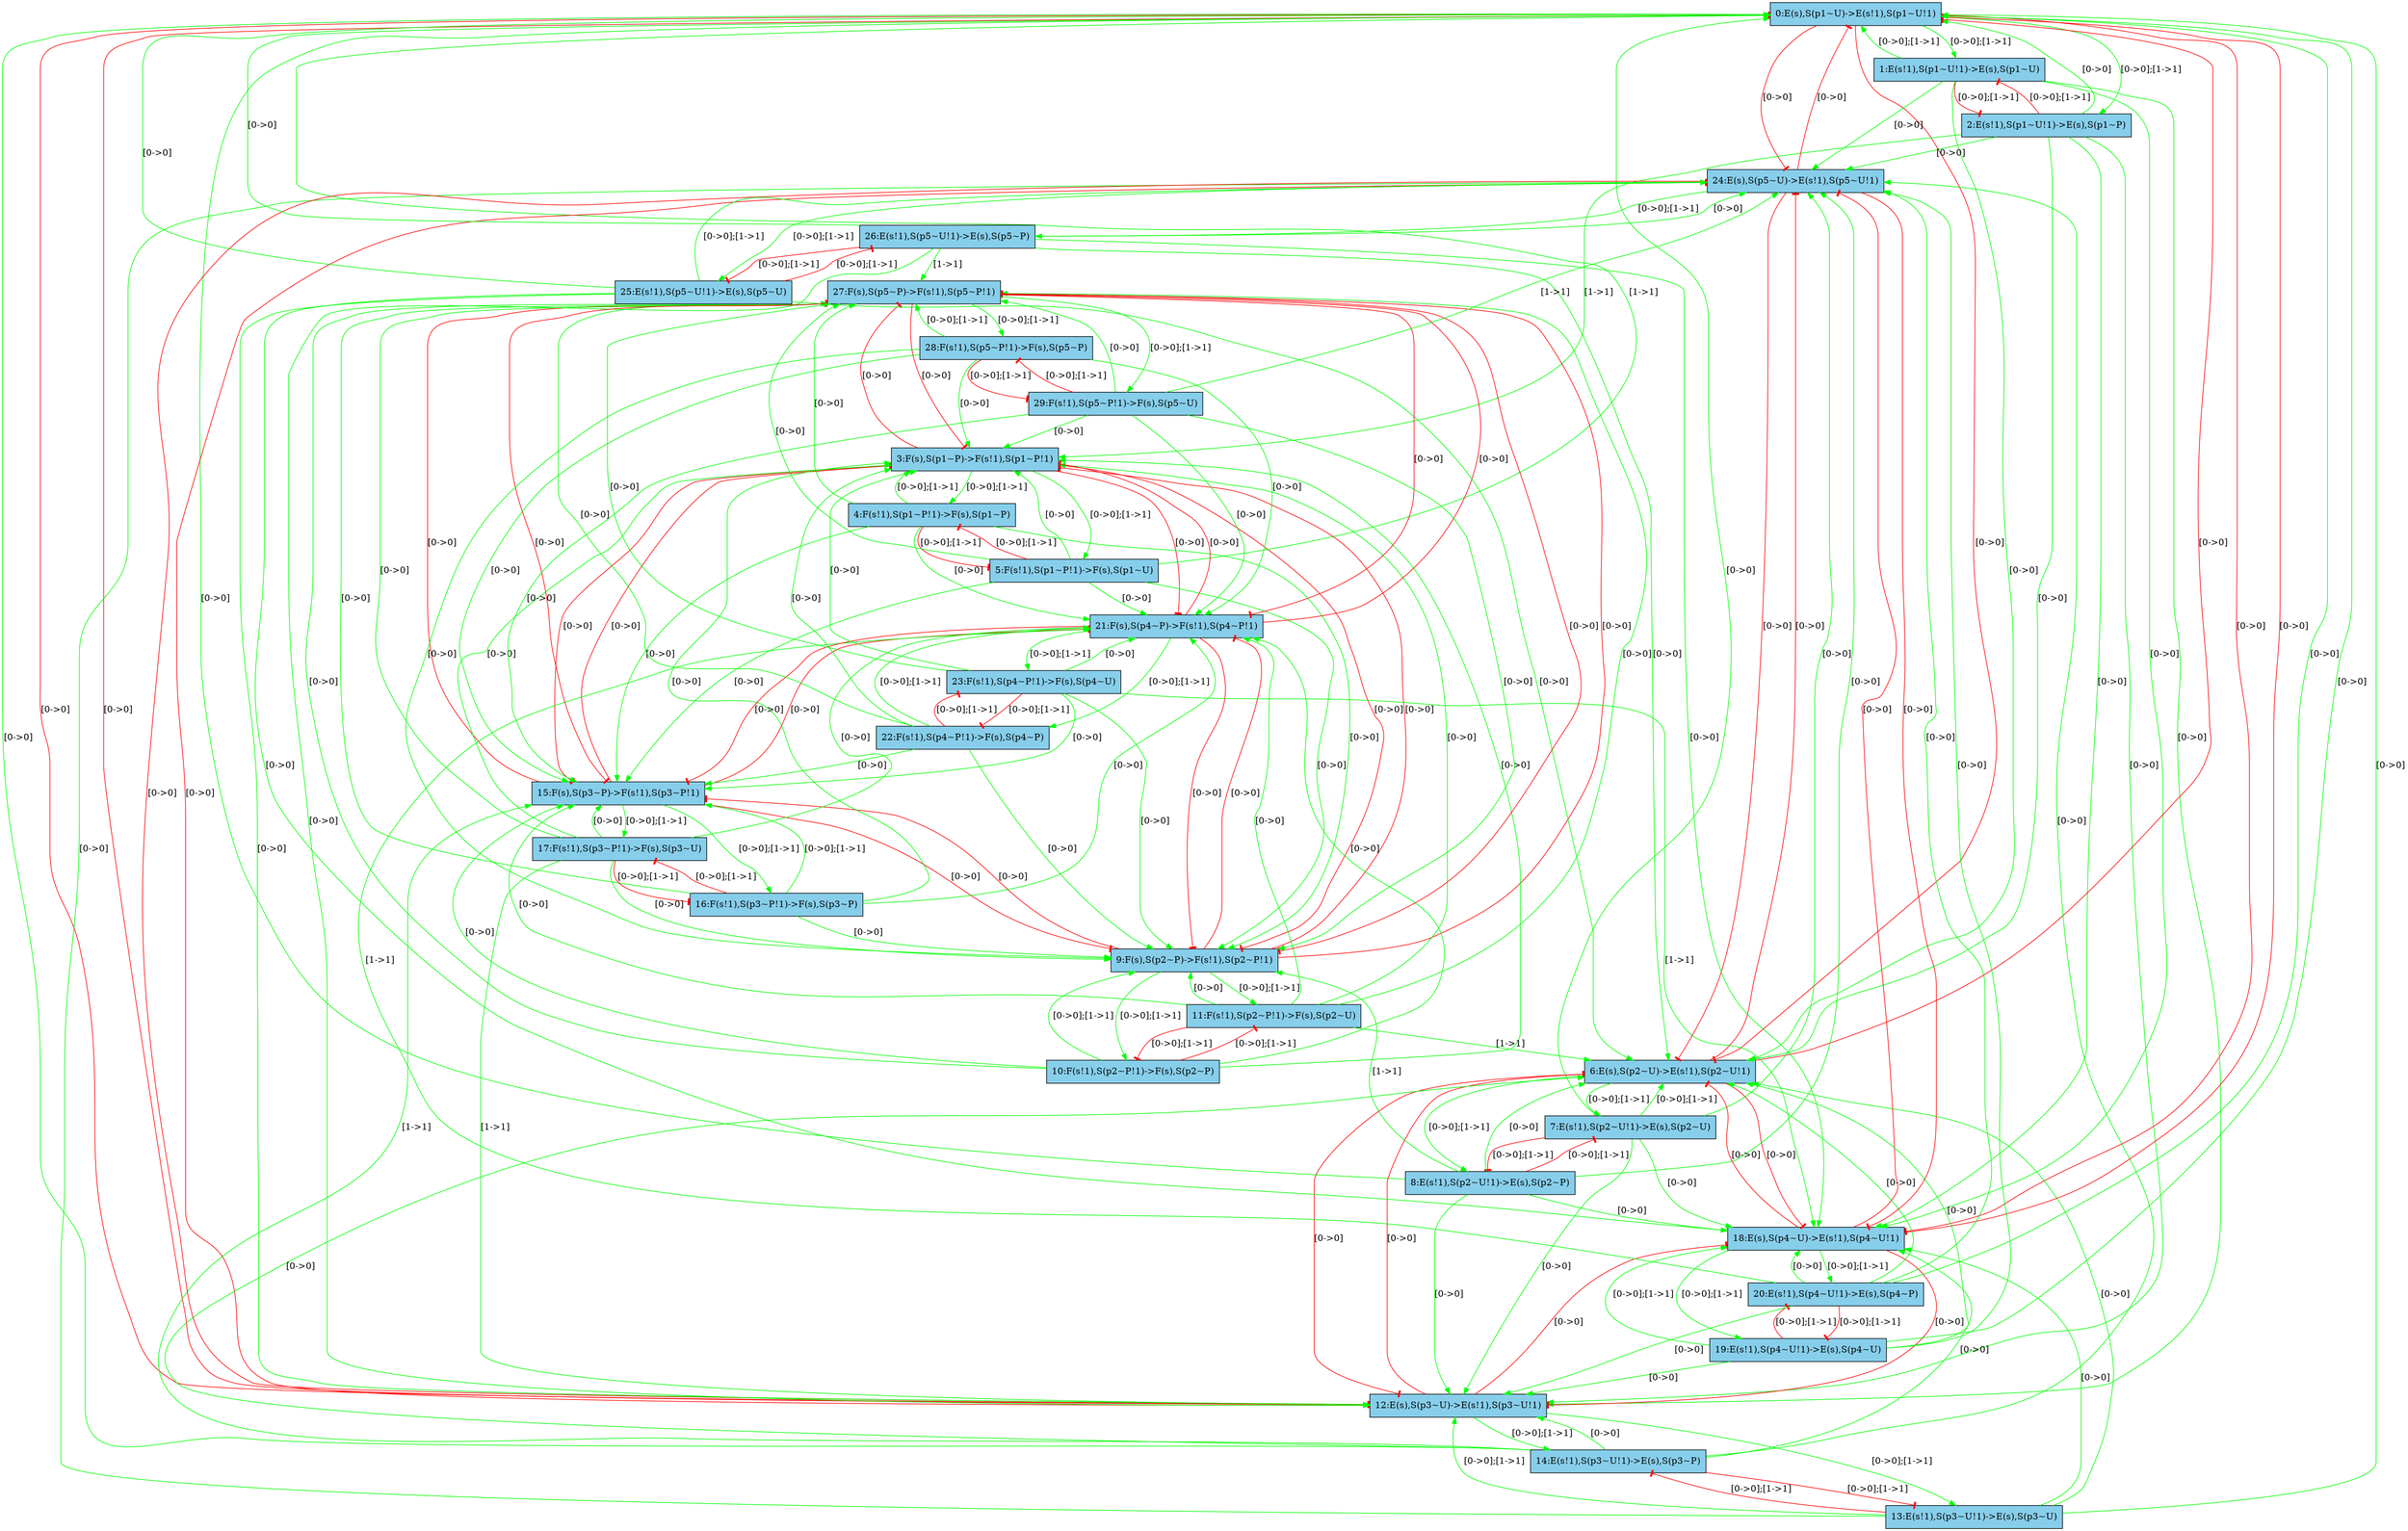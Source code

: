 #This file has been computed by KaSa: a Static Analyzer for Kappa (Kappa Static Analyzer (DomainBased-3008-gb2a8e1a))
#Download sources/binaries at https://github.com/Kappa-Dev/KaSim
#
#Analysis launched at 2017/04/25 14:13:33 (GMT+2) on wf173.di.ens.fr
#Command line is: KaSa e5.ka --compute-symmetries
#
#This file contains the description of the influence map in dot.
#Please use graphviz (http://www.graphviz.org) or OmniGraffle to export it to a PDF
#
digraph G{
"0:E(s),S(p1~U)->E(s!1),S(p1~U!1)" [shape="box" fillcolor="#87ceeb" style=filled];
"1:E(s!1),S(p1~U!1)->E(s),S(p1~U)" [shape="box" fillcolor="#87ceeb" style=filled];
"2:E(s!1),S(p1~U!1)->E(s),S(p1~P)" [shape="box" fillcolor="#87ceeb" style=filled];
"3:F(s),S(p1~P)->F(s!1),S(p1~P!1)" [shape="box" fillcolor="#87ceeb" style=filled];
"4:F(s!1),S(p1~P!1)->F(s),S(p1~P)" [shape="box" fillcolor="#87ceeb" style=filled];
"5:F(s!1),S(p1~P!1)->F(s),S(p1~U)" [shape="box" fillcolor="#87ceeb" style=filled];
"6:E(s),S(p2~U)->E(s!1),S(p2~U!1)" [shape="box" fillcolor="#87ceeb" style=filled];
"7:E(s!1),S(p2~U!1)->E(s),S(p2~U)" [shape="box" fillcolor="#87ceeb" style=filled];
"8:E(s!1),S(p2~U!1)->E(s),S(p2~P)" [shape="box" fillcolor="#87ceeb" style=filled];
"9:F(s),S(p2~P)->F(s!1),S(p2~P!1)" [shape="box" fillcolor="#87ceeb" style=filled];
"10:F(s!1),S(p2~P!1)->F(s),S(p2~P)" [shape="box" fillcolor="#87ceeb" style=filled];
"11:F(s!1),S(p2~P!1)->F(s),S(p2~U)" [shape="box" fillcolor="#87ceeb" style=filled];
"12:E(s),S(p3~U)->E(s!1),S(p3~U!1)" [shape="box" fillcolor="#87ceeb" style=filled];
"13:E(s!1),S(p3~U!1)->E(s),S(p3~U)" [shape="box" fillcolor="#87ceeb" style=filled];
"14:E(s!1),S(p3~U!1)->E(s),S(p3~P)" [shape="box" fillcolor="#87ceeb" style=filled];
"15:F(s),S(p3~P)->F(s!1),S(p3~P!1)" [shape="box" fillcolor="#87ceeb" style=filled];
"16:F(s!1),S(p3~P!1)->F(s),S(p3~P)" [shape="box" fillcolor="#87ceeb" style=filled];
"17:F(s!1),S(p3~P!1)->F(s),S(p3~U)" [shape="box" fillcolor="#87ceeb" style=filled];
"18:E(s),S(p4~U)->E(s!1),S(p4~U!1)" [shape="box" fillcolor="#87ceeb" style=filled];
"19:E(s!1),S(p4~U!1)->E(s),S(p4~U)" [shape="box" fillcolor="#87ceeb" style=filled];
"20:E(s!1),S(p4~U!1)->E(s),S(p4~P)" [shape="box" fillcolor="#87ceeb" style=filled];
"21:F(s),S(p4~P)->F(s!1),S(p4~P!1)" [shape="box" fillcolor="#87ceeb" style=filled];
"22:F(s!1),S(p4~P!1)->F(s),S(p4~P)" [shape="box" fillcolor="#87ceeb" style=filled];
"23:F(s!1),S(p4~P!1)->F(s),S(p4~U)" [shape="box" fillcolor="#87ceeb" style=filled];
"24:E(s),S(p5~U)->E(s!1),S(p5~U!1)" [shape="box" fillcolor="#87ceeb" style=filled];
"25:E(s!1),S(p5~U!1)->E(s),S(p5~U)" [shape="box" fillcolor="#87ceeb" style=filled];
"26:E(s!1),S(p5~U!1)->E(s),S(p5~P)" [shape="box" fillcolor="#87ceeb" style=filled];
"27:F(s),S(p5~P)->F(s!1),S(p5~P!1)" [shape="box" fillcolor="#87ceeb" style=filled];
"28:F(s!1),S(p5~P!1)->F(s),S(p5~P)" [shape="box" fillcolor="#87ceeb" style=filled];
"29:F(s!1),S(p5~P!1)->F(s),S(p5~U)" [shape="box" fillcolor="#87ceeb" style=filled];
"0:E(s),S(p1~U)->E(s!1),S(p1~U!1)" -> "1:E(s!1),S(p1~U!1)->E(s),S(p1~U)" [label="[0->0];[1->1]" color="green"];
"0:E(s),S(p1~U)->E(s!1),S(p1~U!1)" -> "2:E(s!1),S(p1~U!1)->E(s),S(p1~P)" [label="[0->0];[1->1]" color="green"];
"1:E(s!1),S(p1~U!1)->E(s),S(p1~U)" -> "0:E(s),S(p1~U)->E(s!1),S(p1~U!1)" [label="[0->0];[1->1]" color="green"];
"1:E(s!1),S(p1~U!1)->E(s),S(p1~U)" -> "6:E(s),S(p2~U)->E(s!1),S(p2~U!1)" [label="[0->0]" color="green"];
"1:E(s!1),S(p1~U!1)->E(s),S(p1~U)" -> "12:E(s),S(p3~U)->E(s!1),S(p3~U!1)" [label="[0->0]" color="green"];
"1:E(s!1),S(p1~U!1)->E(s),S(p1~U)" -> "18:E(s),S(p4~U)->E(s!1),S(p4~U!1)" [label="[0->0]" color="green"];
"1:E(s!1),S(p1~U!1)->E(s),S(p1~U)" -> "24:E(s),S(p5~U)->E(s!1),S(p5~U!1)" [label="[0->0]" color="green"];
"2:E(s!1),S(p1~U!1)->E(s),S(p1~P)" -> "0:E(s),S(p1~U)->E(s!1),S(p1~U!1)" [label="[0->0]" color="green"];
"2:E(s!1),S(p1~U!1)->E(s),S(p1~P)" -> "3:F(s),S(p1~P)->F(s!1),S(p1~P!1)" [label="[1->1]" color="green"];
"2:E(s!1),S(p1~U!1)->E(s),S(p1~P)" -> "6:E(s),S(p2~U)->E(s!1),S(p2~U!1)" [label="[0->0]" color="green"];
"2:E(s!1),S(p1~U!1)->E(s),S(p1~P)" -> "12:E(s),S(p3~U)->E(s!1),S(p3~U!1)" [label="[0->0]" color="green"];
"2:E(s!1),S(p1~U!1)->E(s),S(p1~P)" -> "18:E(s),S(p4~U)->E(s!1),S(p4~U!1)" [label="[0->0]" color="green"];
"2:E(s!1),S(p1~U!1)->E(s),S(p1~P)" -> "24:E(s),S(p5~U)->E(s!1),S(p5~U!1)" [label="[0->0]" color="green"];
"3:F(s),S(p1~P)->F(s!1),S(p1~P!1)" -> "4:F(s!1),S(p1~P!1)->F(s),S(p1~P)" [label="[0->0];[1->1]" color="green"];
"3:F(s),S(p1~P)->F(s!1),S(p1~P!1)" -> "5:F(s!1),S(p1~P!1)->F(s),S(p1~U)" [label="[0->0];[1->1]" color="green"];
"4:F(s!1),S(p1~P!1)->F(s),S(p1~P)" -> "3:F(s),S(p1~P)->F(s!1),S(p1~P!1)" [label="[0->0];[1->1]" color="green"];
"4:F(s!1),S(p1~P!1)->F(s),S(p1~P)" -> "9:F(s),S(p2~P)->F(s!1),S(p2~P!1)" [label="[0->0]" color="green"];
"4:F(s!1),S(p1~P!1)->F(s),S(p1~P)" -> "15:F(s),S(p3~P)->F(s!1),S(p3~P!1)" [label="[0->0]" color="green"];
"4:F(s!1),S(p1~P!1)->F(s),S(p1~P)" -> "21:F(s),S(p4~P)->F(s!1),S(p4~P!1)" [label="[0->0]" color="green"];
"4:F(s!1),S(p1~P!1)->F(s),S(p1~P)" -> "27:F(s),S(p5~P)->F(s!1),S(p5~P!1)" [label="[0->0]" color="green"];
"5:F(s!1),S(p1~P!1)->F(s),S(p1~U)" -> "0:E(s),S(p1~U)->E(s!1),S(p1~U!1)" [label="[1->1]" color="green"];
"5:F(s!1),S(p1~P!1)->F(s),S(p1~U)" -> "3:F(s),S(p1~P)->F(s!1),S(p1~P!1)" [label="[0->0]" color="green"];
"5:F(s!1),S(p1~P!1)->F(s),S(p1~U)" -> "9:F(s),S(p2~P)->F(s!1),S(p2~P!1)" [label="[0->0]" color="green"];
"5:F(s!1),S(p1~P!1)->F(s),S(p1~U)" -> "15:F(s),S(p3~P)->F(s!1),S(p3~P!1)" [label="[0->0]" color="green"];
"5:F(s!1),S(p1~P!1)->F(s),S(p1~U)" -> "21:F(s),S(p4~P)->F(s!1),S(p4~P!1)" [label="[0->0]" color="green"];
"5:F(s!1),S(p1~P!1)->F(s),S(p1~U)" -> "27:F(s),S(p5~P)->F(s!1),S(p5~P!1)" [label="[0->0]" color="green"];
"6:E(s),S(p2~U)->E(s!1),S(p2~U!1)" -> "7:E(s!1),S(p2~U!1)->E(s),S(p2~U)" [label="[0->0];[1->1]" color="green"];
"6:E(s),S(p2~U)->E(s!1),S(p2~U!1)" -> "8:E(s!1),S(p2~U!1)->E(s),S(p2~P)" [label="[0->0];[1->1]" color="green"];
"7:E(s!1),S(p2~U!1)->E(s),S(p2~U)" -> "0:E(s),S(p1~U)->E(s!1),S(p1~U!1)" [label="[0->0]" color="green"];
"7:E(s!1),S(p2~U!1)->E(s),S(p2~U)" -> "6:E(s),S(p2~U)->E(s!1),S(p2~U!1)" [label="[0->0];[1->1]" color="green"];
"7:E(s!1),S(p2~U!1)->E(s),S(p2~U)" -> "12:E(s),S(p3~U)->E(s!1),S(p3~U!1)" [label="[0->0]" color="green"];
"7:E(s!1),S(p2~U!1)->E(s),S(p2~U)" -> "18:E(s),S(p4~U)->E(s!1),S(p4~U!1)" [label="[0->0]" color="green"];
"7:E(s!1),S(p2~U!1)->E(s),S(p2~U)" -> "24:E(s),S(p5~U)->E(s!1),S(p5~U!1)" [label="[0->0]" color="green"];
"8:E(s!1),S(p2~U!1)->E(s),S(p2~P)" -> "0:E(s),S(p1~U)->E(s!1),S(p1~U!1)" [label="[0->0]" color="green"];
"8:E(s!1),S(p2~U!1)->E(s),S(p2~P)" -> "6:E(s),S(p2~U)->E(s!1),S(p2~U!1)" [label="[0->0]" color="green"];
"8:E(s!1),S(p2~U!1)->E(s),S(p2~P)" -> "9:F(s),S(p2~P)->F(s!1),S(p2~P!1)" [label="[1->1]" color="green"];
"8:E(s!1),S(p2~U!1)->E(s),S(p2~P)" -> "12:E(s),S(p3~U)->E(s!1),S(p3~U!1)" [label="[0->0]" color="green"];
"8:E(s!1),S(p2~U!1)->E(s),S(p2~P)" -> "18:E(s),S(p4~U)->E(s!1),S(p4~U!1)" [label="[0->0]" color="green"];
"8:E(s!1),S(p2~U!1)->E(s),S(p2~P)" -> "24:E(s),S(p5~U)->E(s!1),S(p5~U!1)" [label="[0->0]" color="green"];
"9:F(s),S(p2~P)->F(s!1),S(p2~P!1)" -> "10:F(s!1),S(p2~P!1)->F(s),S(p2~P)" [label="[0->0];[1->1]" color="green"];
"9:F(s),S(p2~P)->F(s!1),S(p2~P!1)" -> "11:F(s!1),S(p2~P!1)->F(s),S(p2~U)" [label="[0->0];[1->1]" color="green"];
"10:F(s!1),S(p2~P!1)->F(s),S(p2~P)" -> "3:F(s),S(p1~P)->F(s!1),S(p1~P!1)" [label="[0->0]" color="green"];
"10:F(s!1),S(p2~P!1)->F(s),S(p2~P)" -> "9:F(s),S(p2~P)->F(s!1),S(p2~P!1)" [label="[0->0];[1->1]" color="green"];
"10:F(s!1),S(p2~P!1)->F(s),S(p2~P)" -> "15:F(s),S(p3~P)->F(s!1),S(p3~P!1)" [label="[0->0]" color="green"];
"10:F(s!1),S(p2~P!1)->F(s),S(p2~P)" -> "21:F(s),S(p4~P)->F(s!1),S(p4~P!1)" [label="[0->0]" color="green"];
"10:F(s!1),S(p2~P!1)->F(s),S(p2~P)" -> "27:F(s),S(p5~P)->F(s!1),S(p5~P!1)" [label="[0->0]" color="green"];
"11:F(s!1),S(p2~P!1)->F(s),S(p2~U)" -> "3:F(s),S(p1~P)->F(s!1),S(p1~P!1)" [label="[0->0]" color="green"];
"11:F(s!1),S(p2~P!1)->F(s),S(p2~U)" -> "6:E(s),S(p2~U)->E(s!1),S(p2~U!1)" [label="[1->1]" color="green"];
"11:F(s!1),S(p2~P!1)->F(s),S(p2~U)" -> "9:F(s),S(p2~P)->F(s!1),S(p2~P!1)" [label="[0->0]" color="green"];
"11:F(s!1),S(p2~P!1)->F(s),S(p2~U)" -> "15:F(s),S(p3~P)->F(s!1),S(p3~P!1)" [label="[0->0]" color="green"];
"11:F(s!1),S(p2~P!1)->F(s),S(p2~U)" -> "21:F(s),S(p4~P)->F(s!1),S(p4~P!1)" [label="[0->0]" color="green"];
"11:F(s!1),S(p2~P!1)->F(s),S(p2~U)" -> "27:F(s),S(p5~P)->F(s!1),S(p5~P!1)" [label="[0->0]" color="green"];
"12:E(s),S(p3~U)->E(s!1),S(p3~U!1)" -> "13:E(s!1),S(p3~U!1)->E(s),S(p3~U)" [label="[0->0];[1->1]" color="green"];
"12:E(s),S(p3~U)->E(s!1),S(p3~U!1)" -> "14:E(s!1),S(p3~U!1)->E(s),S(p3~P)" [label="[0->0];[1->1]" color="green"];
"13:E(s!1),S(p3~U!1)->E(s),S(p3~U)" -> "0:E(s),S(p1~U)->E(s!1),S(p1~U!1)" [label="[0->0]" color="green"];
"13:E(s!1),S(p3~U!1)->E(s),S(p3~U)" -> "6:E(s),S(p2~U)->E(s!1),S(p2~U!1)" [label="[0->0]" color="green"];
"13:E(s!1),S(p3~U!1)->E(s),S(p3~U)" -> "12:E(s),S(p3~U)->E(s!1),S(p3~U!1)" [label="[0->0];[1->1]" color="green"];
"13:E(s!1),S(p3~U!1)->E(s),S(p3~U)" -> "18:E(s),S(p4~U)->E(s!1),S(p4~U!1)" [label="[0->0]" color="green"];
"13:E(s!1),S(p3~U!1)->E(s),S(p3~U)" -> "24:E(s),S(p5~U)->E(s!1),S(p5~U!1)" [label="[0->0]" color="green"];
"14:E(s!1),S(p3~U!1)->E(s),S(p3~P)" -> "0:E(s),S(p1~U)->E(s!1),S(p1~U!1)" [label="[0->0]" color="green"];
"14:E(s!1),S(p3~U!1)->E(s),S(p3~P)" -> "6:E(s),S(p2~U)->E(s!1),S(p2~U!1)" [label="[0->0]" color="green"];
"14:E(s!1),S(p3~U!1)->E(s),S(p3~P)" -> "12:E(s),S(p3~U)->E(s!1),S(p3~U!1)" [label="[0->0]" color="green"];
"14:E(s!1),S(p3~U!1)->E(s),S(p3~P)" -> "15:F(s),S(p3~P)->F(s!1),S(p3~P!1)" [label="[1->1]" color="green"];
"14:E(s!1),S(p3~U!1)->E(s),S(p3~P)" -> "18:E(s),S(p4~U)->E(s!1),S(p4~U!1)" [label="[0->0]" color="green"];
"14:E(s!1),S(p3~U!1)->E(s),S(p3~P)" -> "24:E(s),S(p5~U)->E(s!1),S(p5~U!1)" [label="[0->0]" color="green"];
"15:F(s),S(p3~P)->F(s!1),S(p3~P!1)" -> "16:F(s!1),S(p3~P!1)->F(s),S(p3~P)" [label="[0->0];[1->1]" color="green"];
"15:F(s),S(p3~P)->F(s!1),S(p3~P!1)" -> "17:F(s!1),S(p3~P!1)->F(s),S(p3~U)" [label="[0->0];[1->1]" color="green"];
"16:F(s!1),S(p3~P!1)->F(s),S(p3~P)" -> "3:F(s),S(p1~P)->F(s!1),S(p1~P!1)" [label="[0->0]" color="green"];
"16:F(s!1),S(p3~P!1)->F(s),S(p3~P)" -> "9:F(s),S(p2~P)->F(s!1),S(p2~P!1)" [label="[0->0]" color="green"];
"16:F(s!1),S(p3~P!1)->F(s),S(p3~P)" -> "15:F(s),S(p3~P)->F(s!1),S(p3~P!1)" [label="[0->0];[1->1]" color="green"];
"16:F(s!1),S(p3~P!1)->F(s),S(p3~P)" -> "21:F(s),S(p4~P)->F(s!1),S(p4~P!1)" [label="[0->0]" color="green"];
"16:F(s!1),S(p3~P!1)->F(s),S(p3~P)" -> "27:F(s),S(p5~P)->F(s!1),S(p5~P!1)" [label="[0->0]" color="green"];
"17:F(s!1),S(p3~P!1)->F(s),S(p3~U)" -> "3:F(s),S(p1~P)->F(s!1),S(p1~P!1)" [label="[0->0]" color="green"];
"17:F(s!1),S(p3~P!1)->F(s),S(p3~U)" -> "9:F(s),S(p2~P)->F(s!1),S(p2~P!1)" [label="[0->0]" color="green"];
"17:F(s!1),S(p3~P!1)->F(s),S(p3~U)" -> "12:E(s),S(p3~U)->E(s!1),S(p3~U!1)" [label="[1->1]" color="green"];
"17:F(s!1),S(p3~P!1)->F(s),S(p3~U)" -> "15:F(s),S(p3~P)->F(s!1),S(p3~P!1)" [label="[0->0]" color="green"];
"17:F(s!1),S(p3~P!1)->F(s),S(p3~U)" -> "21:F(s),S(p4~P)->F(s!1),S(p4~P!1)" [label="[0->0]" color="green"];
"17:F(s!1),S(p3~P!1)->F(s),S(p3~U)" -> "27:F(s),S(p5~P)->F(s!1),S(p5~P!1)" [label="[0->0]" color="green"];
"18:E(s),S(p4~U)->E(s!1),S(p4~U!1)" -> "19:E(s!1),S(p4~U!1)->E(s),S(p4~U)" [label="[0->0];[1->1]" color="green"];
"18:E(s),S(p4~U)->E(s!1),S(p4~U!1)" -> "20:E(s!1),S(p4~U!1)->E(s),S(p4~P)" [label="[0->0];[1->1]" color="green"];
"19:E(s!1),S(p4~U!1)->E(s),S(p4~U)" -> "0:E(s),S(p1~U)->E(s!1),S(p1~U!1)" [label="[0->0]" color="green"];
"19:E(s!1),S(p4~U!1)->E(s),S(p4~U)" -> "6:E(s),S(p2~U)->E(s!1),S(p2~U!1)" [label="[0->0]" color="green"];
"19:E(s!1),S(p4~U!1)->E(s),S(p4~U)" -> "12:E(s),S(p3~U)->E(s!1),S(p3~U!1)" [label="[0->0]" color="green"];
"19:E(s!1),S(p4~U!1)->E(s),S(p4~U)" -> "18:E(s),S(p4~U)->E(s!1),S(p4~U!1)" [label="[0->0];[1->1]" color="green"];
"19:E(s!1),S(p4~U!1)->E(s),S(p4~U)" -> "24:E(s),S(p5~U)->E(s!1),S(p5~U!1)" [label="[0->0]" color="green"];
"20:E(s!1),S(p4~U!1)->E(s),S(p4~P)" -> "0:E(s),S(p1~U)->E(s!1),S(p1~U!1)" [label="[0->0]" color="green"];
"20:E(s!1),S(p4~U!1)->E(s),S(p4~P)" -> "6:E(s),S(p2~U)->E(s!1),S(p2~U!1)" [label="[0->0]" color="green"];
"20:E(s!1),S(p4~U!1)->E(s),S(p4~P)" -> "12:E(s),S(p3~U)->E(s!1),S(p3~U!1)" [label="[0->0]" color="green"];
"20:E(s!1),S(p4~U!1)->E(s),S(p4~P)" -> "18:E(s),S(p4~U)->E(s!1),S(p4~U!1)" [label="[0->0]" color="green"];
"20:E(s!1),S(p4~U!1)->E(s),S(p4~P)" -> "21:F(s),S(p4~P)->F(s!1),S(p4~P!1)" [label="[1->1]" color="green"];
"20:E(s!1),S(p4~U!1)->E(s),S(p4~P)" -> "24:E(s),S(p5~U)->E(s!1),S(p5~U!1)" [label="[0->0]" color="green"];
"21:F(s),S(p4~P)->F(s!1),S(p4~P!1)" -> "22:F(s!1),S(p4~P!1)->F(s),S(p4~P)" [label="[0->0];[1->1]" color="green"];
"21:F(s),S(p4~P)->F(s!1),S(p4~P!1)" -> "23:F(s!1),S(p4~P!1)->F(s),S(p4~U)" [label="[0->0];[1->1]" color="green"];
"22:F(s!1),S(p4~P!1)->F(s),S(p4~P)" -> "3:F(s),S(p1~P)->F(s!1),S(p1~P!1)" [label="[0->0]" color="green"];
"22:F(s!1),S(p4~P!1)->F(s),S(p4~P)" -> "9:F(s),S(p2~P)->F(s!1),S(p2~P!1)" [label="[0->0]" color="green"];
"22:F(s!1),S(p4~P!1)->F(s),S(p4~P)" -> "15:F(s),S(p3~P)->F(s!1),S(p3~P!1)" [label="[0->0]" color="green"];
"22:F(s!1),S(p4~P!1)->F(s),S(p4~P)" -> "21:F(s),S(p4~P)->F(s!1),S(p4~P!1)" [label="[0->0];[1->1]" color="green"];
"22:F(s!1),S(p4~P!1)->F(s),S(p4~P)" -> "27:F(s),S(p5~P)->F(s!1),S(p5~P!1)" [label="[0->0]" color="green"];
"23:F(s!1),S(p4~P!1)->F(s),S(p4~U)" -> "3:F(s),S(p1~P)->F(s!1),S(p1~P!1)" [label="[0->0]" color="green"];
"23:F(s!1),S(p4~P!1)->F(s),S(p4~U)" -> "9:F(s),S(p2~P)->F(s!1),S(p2~P!1)" [label="[0->0]" color="green"];
"23:F(s!1),S(p4~P!1)->F(s),S(p4~U)" -> "15:F(s),S(p3~P)->F(s!1),S(p3~P!1)" [label="[0->0]" color="green"];
"23:F(s!1),S(p4~P!1)->F(s),S(p4~U)" -> "18:E(s),S(p4~U)->E(s!1),S(p4~U!1)" [label="[1->1]" color="green"];
"23:F(s!1),S(p4~P!1)->F(s),S(p4~U)" -> "21:F(s),S(p4~P)->F(s!1),S(p4~P!1)" [label="[0->0]" color="green"];
"23:F(s!1),S(p4~P!1)->F(s),S(p4~U)" -> "27:F(s),S(p5~P)->F(s!1),S(p5~P!1)" [label="[0->0]" color="green"];
"24:E(s),S(p5~U)->E(s!1),S(p5~U!1)" -> "25:E(s!1),S(p5~U!1)->E(s),S(p5~U)" [label="[0->0];[1->1]" color="green"];
"24:E(s),S(p5~U)->E(s!1),S(p5~U!1)" -> "26:E(s!1),S(p5~U!1)->E(s),S(p5~P)" [label="[0->0];[1->1]" color="green"];
"25:E(s!1),S(p5~U!1)->E(s),S(p5~U)" -> "0:E(s),S(p1~U)->E(s!1),S(p1~U!1)" [label="[0->0]" color="green"];
"25:E(s!1),S(p5~U!1)->E(s),S(p5~U)" -> "6:E(s),S(p2~U)->E(s!1),S(p2~U!1)" [label="[0->0]" color="green"];
"25:E(s!1),S(p5~U!1)->E(s),S(p5~U)" -> "12:E(s),S(p3~U)->E(s!1),S(p3~U!1)" [label="[0->0]" color="green"];
"25:E(s!1),S(p5~U!1)->E(s),S(p5~U)" -> "18:E(s),S(p4~U)->E(s!1),S(p4~U!1)" [label="[0->0]" color="green"];
"25:E(s!1),S(p5~U!1)->E(s),S(p5~U)" -> "24:E(s),S(p5~U)->E(s!1),S(p5~U!1)" [label="[0->0];[1->1]" color="green"];
"26:E(s!1),S(p5~U!1)->E(s),S(p5~P)" -> "0:E(s),S(p1~U)->E(s!1),S(p1~U!1)" [label="[0->0]" color="green"];
"26:E(s!1),S(p5~U!1)->E(s),S(p5~P)" -> "6:E(s),S(p2~U)->E(s!1),S(p2~U!1)" [label="[0->0]" color="green"];
"26:E(s!1),S(p5~U!1)->E(s),S(p5~P)" -> "12:E(s),S(p3~U)->E(s!1),S(p3~U!1)" [label="[0->0]" color="green"];
"26:E(s!1),S(p5~U!1)->E(s),S(p5~P)" -> "18:E(s),S(p4~U)->E(s!1),S(p4~U!1)" [label="[0->0]" color="green"];
"26:E(s!1),S(p5~U!1)->E(s),S(p5~P)" -> "24:E(s),S(p5~U)->E(s!1),S(p5~U!1)" [label="[0->0]" color="green"];
"26:E(s!1),S(p5~U!1)->E(s),S(p5~P)" -> "27:F(s),S(p5~P)->F(s!1),S(p5~P!1)" [label="[1->1]" color="green"];
"27:F(s),S(p5~P)->F(s!1),S(p5~P!1)" -> "28:F(s!1),S(p5~P!1)->F(s),S(p5~P)" [label="[0->0];[1->1]" color="green"];
"27:F(s),S(p5~P)->F(s!1),S(p5~P!1)" -> "29:F(s!1),S(p5~P!1)->F(s),S(p5~U)" [label="[0->0];[1->1]" color="green"];
"28:F(s!1),S(p5~P!1)->F(s),S(p5~P)" -> "3:F(s),S(p1~P)->F(s!1),S(p1~P!1)" [label="[0->0]" color="green"];
"28:F(s!1),S(p5~P!1)->F(s),S(p5~P)" -> "9:F(s),S(p2~P)->F(s!1),S(p2~P!1)" [label="[0->0]" color="green"];
"28:F(s!1),S(p5~P!1)->F(s),S(p5~P)" -> "15:F(s),S(p3~P)->F(s!1),S(p3~P!1)" [label="[0->0]" color="green"];
"28:F(s!1),S(p5~P!1)->F(s),S(p5~P)" -> "21:F(s),S(p4~P)->F(s!1),S(p4~P!1)" [label="[0->0]" color="green"];
"28:F(s!1),S(p5~P!1)->F(s),S(p5~P)" -> "27:F(s),S(p5~P)->F(s!1),S(p5~P!1)" [label="[0->0];[1->1]" color="green"];
"29:F(s!1),S(p5~P!1)->F(s),S(p5~U)" -> "3:F(s),S(p1~P)->F(s!1),S(p1~P!1)" [label="[0->0]" color="green"];
"29:F(s!1),S(p5~P!1)->F(s),S(p5~U)" -> "9:F(s),S(p2~P)->F(s!1),S(p2~P!1)" [label="[0->0]" color="green"];
"29:F(s!1),S(p5~P!1)->F(s),S(p5~U)" -> "15:F(s),S(p3~P)->F(s!1),S(p3~P!1)" [label="[0->0]" color="green"];
"29:F(s!1),S(p5~P!1)->F(s),S(p5~U)" -> "21:F(s),S(p4~P)->F(s!1),S(p4~P!1)" [label="[0->0]" color="green"];
"29:F(s!1),S(p5~P!1)->F(s),S(p5~U)" -> "24:E(s),S(p5~U)->E(s!1),S(p5~U!1)" [label="[1->1]" color="green"];
"29:F(s!1),S(p5~P!1)->F(s),S(p5~U)" -> "27:F(s),S(p5~P)->F(s!1),S(p5~P!1)" [label="[0->0]" color="green"];
"0:E(s),S(p1~U)->E(s!1),S(p1~U!1)" -> "6:E(s),S(p2~U)->E(s!1),S(p2~U!1)" [label="[0->0]" color="red" arrowhead="tee"];
"0:E(s),S(p1~U)->E(s!1),S(p1~U!1)" -> "12:E(s),S(p3~U)->E(s!1),S(p3~U!1)" [label="[0->0]" color="red" arrowhead="tee"];
"0:E(s),S(p1~U)->E(s!1),S(p1~U!1)" -> "18:E(s),S(p4~U)->E(s!1),S(p4~U!1)" [label="[0->0]" color="red" arrowhead="tee"];
"0:E(s),S(p1~U)->E(s!1),S(p1~U!1)" -> "24:E(s),S(p5~U)->E(s!1),S(p5~U!1)" [label="[0->0]" color="red" arrowhead="tee"];
"1:E(s!1),S(p1~U!1)->E(s),S(p1~U)" -> "2:E(s!1),S(p1~U!1)->E(s),S(p1~P)" [label="[0->0];[1->1]" color="red" arrowhead="tee"];
"2:E(s!1),S(p1~U!1)->E(s),S(p1~P)" -> "1:E(s!1),S(p1~U!1)->E(s),S(p1~U)" [label="[0->0];[1->1]" color="red" arrowhead="tee"];
"3:F(s),S(p1~P)->F(s!1),S(p1~P!1)" -> "9:F(s),S(p2~P)->F(s!1),S(p2~P!1)" [label="[0->0]" color="red" arrowhead="tee"];
"3:F(s),S(p1~P)->F(s!1),S(p1~P!1)" -> "15:F(s),S(p3~P)->F(s!1),S(p3~P!1)" [label="[0->0]" color="red" arrowhead="tee"];
"3:F(s),S(p1~P)->F(s!1),S(p1~P!1)" -> "21:F(s),S(p4~P)->F(s!1),S(p4~P!1)" [label="[0->0]" color="red" arrowhead="tee"];
"3:F(s),S(p1~P)->F(s!1),S(p1~P!1)" -> "27:F(s),S(p5~P)->F(s!1),S(p5~P!1)" [label="[0->0]" color="red" arrowhead="tee"];
"4:F(s!1),S(p1~P!1)->F(s),S(p1~P)" -> "5:F(s!1),S(p1~P!1)->F(s),S(p1~U)" [label="[0->0];[1->1]" color="red" arrowhead="tee"];
"5:F(s!1),S(p1~P!1)->F(s),S(p1~U)" -> "4:F(s!1),S(p1~P!1)->F(s),S(p1~P)" [label="[0->0];[1->1]" color="red" arrowhead="tee"];
"6:E(s),S(p2~U)->E(s!1),S(p2~U!1)" -> "0:E(s),S(p1~U)->E(s!1),S(p1~U!1)" [label="[0->0]" color="red" arrowhead="tee"];
"6:E(s),S(p2~U)->E(s!1),S(p2~U!1)" -> "12:E(s),S(p3~U)->E(s!1),S(p3~U!1)" [label="[0->0]" color="red" arrowhead="tee"];
"6:E(s),S(p2~U)->E(s!1),S(p2~U!1)" -> "18:E(s),S(p4~U)->E(s!1),S(p4~U!1)" [label="[0->0]" color="red" arrowhead="tee"];
"6:E(s),S(p2~U)->E(s!1),S(p2~U!1)" -> "24:E(s),S(p5~U)->E(s!1),S(p5~U!1)" [label="[0->0]" color="red" arrowhead="tee"];
"7:E(s!1),S(p2~U!1)->E(s),S(p2~U)" -> "8:E(s!1),S(p2~U!1)->E(s),S(p2~P)" [label="[0->0];[1->1]" color="red" arrowhead="tee"];
"8:E(s!1),S(p2~U!1)->E(s),S(p2~P)" -> "7:E(s!1),S(p2~U!1)->E(s),S(p2~U)" [label="[0->0];[1->1]" color="red" arrowhead="tee"];
"9:F(s),S(p2~P)->F(s!1),S(p2~P!1)" -> "3:F(s),S(p1~P)->F(s!1),S(p1~P!1)" [label="[0->0]" color="red" arrowhead="tee"];
"9:F(s),S(p2~P)->F(s!1),S(p2~P!1)" -> "15:F(s),S(p3~P)->F(s!1),S(p3~P!1)" [label="[0->0]" color="red" arrowhead="tee"];
"9:F(s),S(p2~P)->F(s!1),S(p2~P!1)" -> "21:F(s),S(p4~P)->F(s!1),S(p4~P!1)" [label="[0->0]" color="red" arrowhead="tee"];
"9:F(s),S(p2~P)->F(s!1),S(p2~P!1)" -> "27:F(s),S(p5~P)->F(s!1),S(p5~P!1)" [label="[0->0]" color="red" arrowhead="tee"];
"10:F(s!1),S(p2~P!1)->F(s),S(p2~P)" -> "11:F(s!1),S(p2~P!1)->F(s),S(p2~U)" [label="[0->0];[1->1]" color="red" arrowhead="tee"];
"11:F(s!1),S(p2~P!1)->F(s),S(p2~U)" -> "10:F(s!1),S(p2~P!1)->F(s),S(p2~P)" [label="[0->0];[1->1]" color="red" arrowhead="tee"];
"12:E(s),S(p3~U)->E(s!1),S(p3~U!1)" -> "0:E(s),S(p1~U)->E(s!1),S(p1~U!1)" [label="[0->0]" color="red" arrowhead="tee"];
"12:E(s),S(p3~U)->E(s!1),S(p3~U!1)" -> "6:E(s),S(p2~U)->E(s!1),S(p2~U!1)" [label="[0->0]" color="red" arrowhead="tee"];
"12:E(s),S(p3~U)->E(s!1),S(p3~U!1)" -> "18:E(s),S(p4~U)->E(s!1),S(p4~U!1)" [label="[0->0]" color="red" arrowhead="tee"];
"12:E(s),S(p3~U)->E(s!1),S(p3~U!1)" -> "24:E(s),S(p5~U)->E(s!1),S(p5~U!1)" [label="[0->0]" color="red" arrowhead="tee"];
"13:E(s!1),S(p3~U!1)->E(s),S(p3~U)" -> "14:E(s!1),S(p3~U!1)->E(s),S(p3~P)" [label="[0->0];[1->1]" color="red" arrowhead="tee"];
"14:E(s!1),S(p3~U!1)->E(s),S(p3~P)" -> "13:E(s!1),S(p3~U!1)->E(s),S(p3~U)" [label="[0->0];[1->1]" color="red" arrowhead="tee"];
"15:F(s),S(p3~P)->F(s!1),S(p3~P!1)" -> "3:F(s),S(p1~P)->F(s!1),S(p1~P!1)" [label="[0->0]" color="red" arrowhead="tee"];
"15:F(s),S(p3~P)->F(s!1),S(p3~P!1)" -> "9:F(s),S(p2~P)->F(s!1),S(p2~P!1)" [label="[0->0]" color="red" arrowhead="tee"];
"15:F(s),S(p3~P)->F(s!1),S(p3~P!1)" -> "21:F(s),S(p4~P)->F(s!1),S(p4~P!1)" [label="[0->0]" color="red" arrowhead="tee"];
"15:F(s),S(p3~P)->F(s!1),S(p3~P!1)" -> "27:F(s),S(p5~P)->F(s!1),S(p5~P!1)" [label="[0->0]" color="red" arrowhead="tee"];
"16:F(s!1),S(p3~P!1)->F(s),S(p3~P)" -> "17:F(s!1),S(p3~P!1)->F(s),S(p3~U)" [label="[0->0];[1->1]" color="red" arrowhead="tee"];
"17:F(s!1),S(p3~P!1)->F(s),S(p3~U)" -> "16:F(s!1),S(p3~P!1)->F(s),S(p3~P)" [label="[0->0];[1->1]" color="red" arrowhead="tee"];
"18:E(s),S(p4~U)->E(s!1),S(p4~U!1)" -> "0:E(s),S(p1~U)->E(s!1),S(p1~U!1)" [label="[0->0]" color="red" arrowhead="tee"];
"18:E(s),S(p4~U)->E(s!1),S(p4~U!1)" -> "6:E(s),S(p2~U)->E(s!1),S(p2~U!1)" [label="[0->0]" color="red" arrowhead="tee"];
"18:E(s),S(p4~U)->E(s!1),S(p4~U!1)" -> "12:E(s),S(p3~U)->E(s!1),S(p3~U!1)" [label="[0->0]" color="red" arrowhead="tee"];
"18:E(s),S(p4~U)->E(s!1),S(p4~U!1)" -> "24:E(s),S(p5~U)->E(s!1),S(p5~U!1)" [label="[0->0]" color="red" arrowhead="tee"];
"19:E(s!1),S(p4~U!1)->E(s),S(p4~U)" -> "20:E(s!1),S(p4~U!1)->E(s),S(p4~P)" [label="[0->0];[1->1]" color="red" arrowhead="tee"];
"20:E(s!1),S(p4~U!1)->E(s),S(p4~P)" -> "19:E(s!1),S(p4~U!1)->E(s),S(p4~U)" [label="[0->0];[1->1]" color="red" arrowhead="tee"];
"21:F(s),S(p4~P)->F(s!1),S(p4~P!1)" -> "3:F(s),S(p1~P)->F(s!1),S(p1~P!1)" [label="[0->0]" color="red" arrowhead="tee"];
"21:F(s),S(p4~P)->F(s!1),S(p4~P!1)" -> "9:F(s),S(p2~P)->F(s!1),S(p2~P!1)" [label="[0->0]" color="red" arrowhead="tee"];
"21:F(s),S(p4~P)->F(s!1),S(p4~P!1)" -> "15:F(s),S(p3~P)->F(s!1),S(p3~P!1)" [label="[0->0]" color="red" arrowhead="tee"];
"21:F(s),S(p4~P)->F(s!1),S(p4~P!1)" -> "27:F(s),S(p5~P)->F(s!1),S(p5~P!1)" [label="[0->0]" color="red" arrowhead="tee"];
"22:F(s!1),S(p4~P!1)->F(s),S(p4~P)" -> "23:F(s!1),S(p4~P!1)->F(s),S(p4~U)" [label="[0->0];[1->1]" color="red" arrowhead="tee"];
"23:F(s!1),S(p4~P!1)->F(s),S(p4~U)" -> "22:F(s!1),S(p4~P!1)->F(s),S(p4~P)" [label="[0->0];[1->1]" color="red" arrowhead="tee"];
"24:E(s),S(p5~U)->E(s!1),S(p5~U!1)" -> "0:E(s),S(p1~U)->E(s!1),S(p1~U!1)" [label="[0->0]" color="red" arrowhead="tee"];
"24:E(s),S(p5~U)->E(s!1),S(p5~U!1)" -> "6:E(s),S(p2~U)->E(s!1),S(p2~U!1)" [label="[0->0]" color="red" arrowhead="tee"];
"24:E(s),S(p5~U)->E(s!1),S(p5~U!1)" -> "12:E(s),S(p3~U)->E(s!1),S(p3~U!1)" [label="[0->0]" color="red" arrowhead="tee"];
"24:E(s),S(p5~U)->E(s!1),S(p5~U!1)" -> "18:E(s),S(p4~U)->E(s!1),S(p4~U!1)" [label="[0->0]" color="red" arrowhead="tee"];
"25:E(s!1),S(p5~U!1)->E(s),S(p5~U)" -> "26:E(s!1),S(p5~U!1)->E(s),S(p5~P)" [label="[0->0];[1->1]" color="red" arrowhead="tee"];
"26:E(s!1),S(p5~U!1)->E(s),S(p5~P)" -> "25:E(s!1),S(p5~U!1)->E(s),S(p5~U)" [label="[0->0];[1->1]" color="red" arrowhead="tee"];
"27:F(s),S(p5~P)->F(s!1),S(p5~P!1)" -> "3:F(s),S(p1~P)->F(s!1),S(p1~P!1)" [label="[0->0]" color="red" arrowhead="tee"];
"27:F(s),S(p5~P)->F(s!1),S(p5~P!1)" -> "9:F(s),S(p2~P)->F(s!1),S(p2~P!1)" [label="[0->0]" color="red" arrowhead="tee"];
"27:F(s),S(p5~P)->F(s!1),S(p5~P!1)" -> "15:F(s),S(p3~P)->F(s!1),S(p3~P!1)" [label="[0->0]" color="red" arrowhead="tee"];
"27:F(s),S(p5~P)->F(s!1),S(p5~P!1)" -> "21:F(s),S(p4~P)->F(s!1),S(p4~P!1)" [label="[0->0]" color="red" arrowhead="tee"];
"28:F(s!1),S(p5~P!1)->F(s),S(p5~P)" -> "29:F(s!1),S(p5~P!1)->F(s),S(p5~U)" [label="[0->0];[1->1]" color="red" arrowhead="tee"];
"29:F(s!1),S(p5~P!1)->F(s),S(p5~U)" -> "28:F(s!1),S(p5~P!1)->F(s),S(p5~P)" [label="[0->0];[1->1]" color="red" arrowhead="tee"];
}
